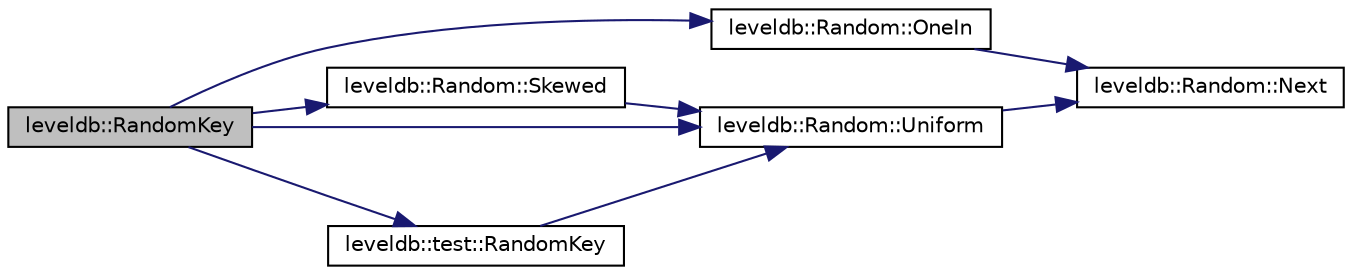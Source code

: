 digraph "leveldb::RandomKey"
{
  edge [fontname="Helvetica",fontsize="10",labelfontname="Helvetica",labelfontsize="10"];
  node [fontname="Helvetica",fontsize="10",shape=record];
  rankdir="LR";
  Node1 [label="leveldb::RandomKey",height=0.2,width=0.4,color="black", fillcolor="grey75", style="filled" fontcolor="black"];
  Node1 -> Node2 [color="midnightblue",fontsize="10",style="solid",fontname="Helvetica"];
  Node2 [label="leveldb::Random::OneIn",height=0.2,width=0.4,color="black", fillcolor="white", style="filled",URL="$classleveldb_1_1_random.html#abed35e25c0e08c2c4cb6d06b62cd1b73"];
  Node2 -> Node3 [color="midnightblue",fontsize="10",style="solid",fontname="Helvetica"];
  Node3 [label="leveldb::Random::Next",height=0.2,width=0.4,color="black", fillcolor="white", style="filled",URL="$classleveldb_1_1_random.html#a9e00ef1fcc82ed0ad16ba91b30ae8038"];
  Node1 -> Node4 [color="midnightblue",fontsize="10",style="solid",fontname="Helvetica"];
  Node4 [label="leveldb::Random::Skewed",height=0.2,width=0.4,color="black", fillcolor="white", style="filled",URL="$classleveldb_1_1_random.html#a41987dcc7818d7bc0e68e2418c51d94e"];
  Node4 -> Node5 [color="midnightblue",fontsize="10",style="solid",fontname="Helvetica"];
  Node5 [label="leveldb::Random::Uniform",height=0.2,width=0.4,color="black", fillcolor="white", style="filled",URL="$classleveldb_1_1_random.html#a9281323c3f115fa47a0f329f72ad2a80"];
  Node5 -> Node3 [color="midnightblue",fontsize="10",style="solid",fontname="Helvetica"];
  Node1 -> Node5 [color="midnightblue",fontsize="10",style="solid",fontname="Helvetica"];
  Node1 -> Node6 [color="midnightblue",fontsize="10",style="solid",fontname="Helvetica"];
  Node6 [label="leveldb::test::RandomKey",height=0.2,width=0.4,color="black", fillcolor="white", style="filled",URL="$namespaceleveldb_1_1test.html#ae6faec2042472bb9c3da124a677c4b96"];
  Node6 -> Node5 [color="midnightblue",fontsize="10",style="solid",fontname="Helvetica"];
}
